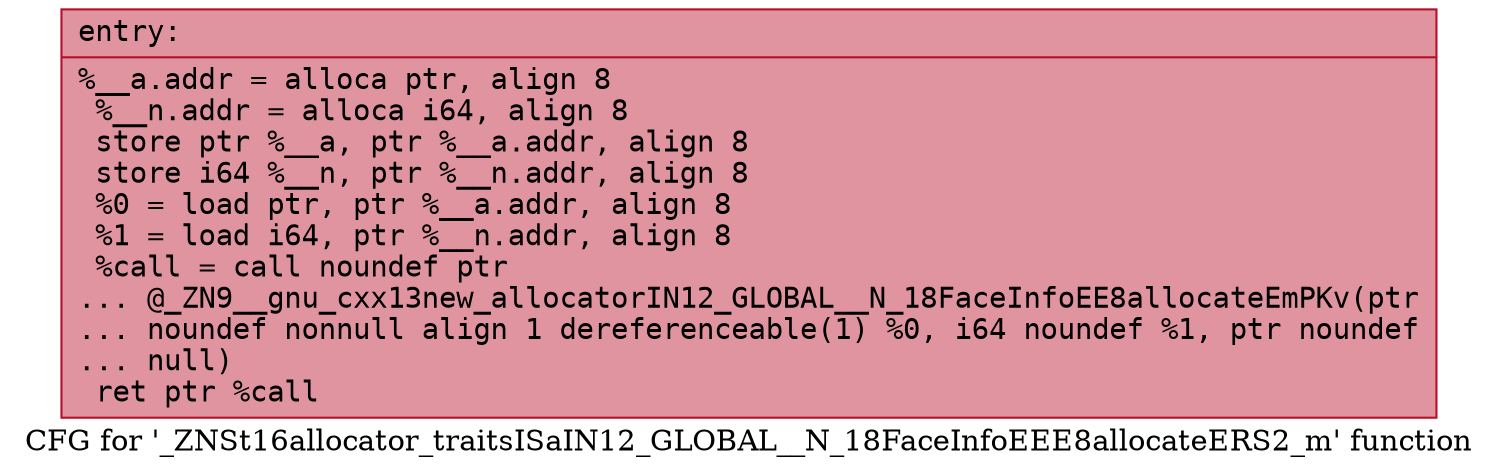 digraph "CFG for '_ZNSt16allocator_traitsISaIN12_GLOBAL__N_18FaceInfoEEE8allocateERS2_m' function" {
	label="CFG for '_ZNSt16allocator_traitsISaIN12_GLOBAL__N_18FaceInfoEEE8allocateERS2_m' function";

	Node0x55dfe4c72660 [shape=record,color="#b70d28ff", style=filled, fillcolor="#b70d2870" fontname="Courier",label="{entry:\l|  %__a.addr = alloca ptr, align 8\l  %__n.addr = alloca i64, align 8\l  store ptr %__a, ptr %__a.addr, align 8\l  store i64 %__n, ptr %__n.addr, align 8\l  %0 = load ptr, ptr %__a.addr, align 8\l  %1 = load i64, ptr %__n.addr, align 8\l  %call = call noundef ptr\l... @_ZN9__gnu_cxx13new_allocatorIN12_GLOBAL__N_18FaceInfoEE8allocateEmPKv(ptr\l... noundef nonnull align 1 dereferenceable(1) %0, i64 noundef %1, ptr noundef\l... null)\l  ret ptr %call\l}"];
}
